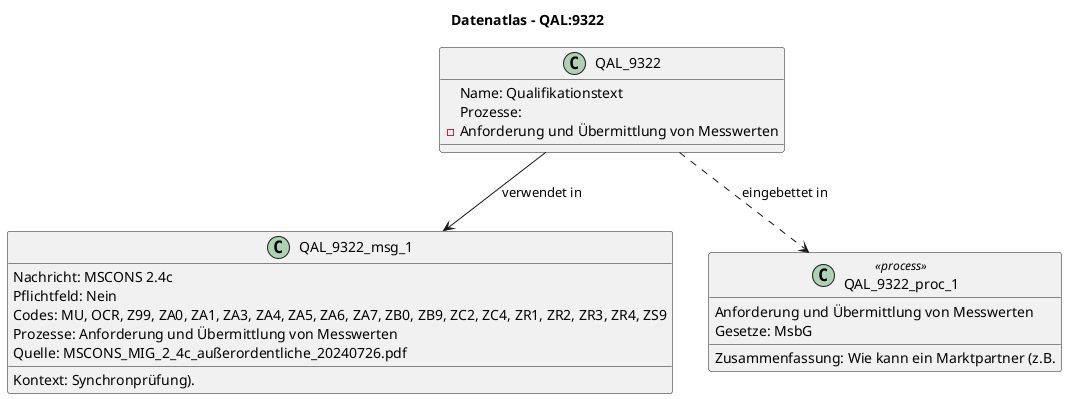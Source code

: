 @startuml
title Datenatlas – QAL:9322
class QAL_9322 {
  Name: Qualifikationstext
  Prozesse:
    - Anforderung und Übermittlung von Messwerten
}
class QAL_9322_msg_1 {
  Nachricht: MSCONS 2.4c
  Kontext: Synchronprüfung).
  Pflichtfeld: Nein
  Codes: MU, OCR, Z99, ZA0, ZA1, ZA3, ZA4, ZA5, ZA6, ZA7, ZB0, ZB9, ZC2, ZC4, ZR1, ZR2, ZR3, ZR4, ZS9
  Prozesse: Anforderung und Übermittlung von Messwerten
  Quelle: MSCONS_MIG_2_4c_außerordentliche_20240726.pdf
}
QAL_9322 --> QAL_9322_msg_1 : verwendet in
class QAL_9322_proc_1 <<process>> {
  Anforderung und Übermittlung von Messwerten
  Gesetze: MsbG
  Zusammenfassung: Wie kann ein Marktpartner (z.B.
}
QAL_9322 ..> QAL_9322_proc_1 : eingebettet in
@enduml